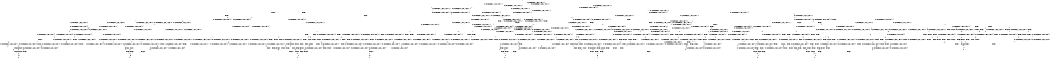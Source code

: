 digraph BCG {
size = "7, 10.5";
center = TRUE;
node [shape = circle];
0 [peripheries = 2];
0 -> 1 [label = "EX !0 !ATOMIC_EXCH_BRANCH (1, +0, FALSE, +0, 1, TRUE) !{0, 1, 2}"];
0 -> 2 [label = "EX !2 !ATOMIC_EXCH_BRANCH (2, +1, TRUE, +0, 2, TRUE) !{0, 1, 2}"];
0 -> 3 [label = "EX !1 !ATOMIC_EXCH_BRANCH (1, +1, TRUE, +0, 2, TRUE) !{0, 1, 2}"];
0 -> 4 [label = "EX !0 !ATOMIC_EXCH_BRANCH (1, +0, FALSE, +0, 1, TRUE) !{0, 1, 2}"];
1 -> 1 [label = "EX !0 !ATOMIC_EXCH_BRANCH (1, +0, FALSE, +0, 1, TRUE) !{0, 1, 2}"];
1 -> 5 [label = "EX !2 !ATOMIC_EXCH_BRANCH (2, +1, TRUE, +0, 2, TRUE) !{0, 1, 2}"];
1 -> 6 [label = "EX !1 !ATOMIC_EXCH_BRANCH (1, +1, TRUE, +0, 2, TRUE) !{0, 1, 2}"];
1 -> 4 [label = "EX !0 !ATOMIC_EXCH_BRANCH (1, +0, FALSE, +0, 1, TRUE) !{0, 1, 2}"];
2 -> 7 [label = "EX !0 !ATOMIC_EXCH_BRANCH (1, +0, FALSE, +0, 1, TRUE) !{0, 1, 2}"];
2 -> 8 [label = "EX !1 !ATOMIC_EXCH_BRANCH (1, +1, TRUE, +0, 2, TRUE) !{0, 1, 2}"];
2 -> 9 [label = "TERMINATE !2"];
2 -> 10 [label = "EX !0 !ATOMIC_EXCH_BRANCH (1, +0, FALSE, +0, 1, TRUE) !{0, 1, 2}"];
3 -> 11 [label = "EX !0 !ATOMIC_EXCH_BRANCH (1, +0, FALSE, +0, 1, FALSE) !{0, 1, 2}"];
3 -> 12 [label = "EX !2 !ATOMIC_EXCH_BRANCH (2, +1, TRUE, +0, 2, TRUE) !{0, 1, 2}"];
3 -> 13 [label = "TERMINATE !1"];
3 -> 14 [label = "EX !0 !ATOMIC_EXCH_BRANCH (1, +0, FALSE, +0, 1, FALSE) !{0, 1, 2}"];
4 -> 15 [label = "EX !1 !ATOMIC_EXCH_BRANCH (1, +1, TRUE, +0, 2, TRUE) !{0, 1, 2}"];
4 -> 4 [label = "EX !0 !ATOMIC_EXCH_BRANCH (1, +0, FALSE, +0, 1, TRUE) !{0, 1, 2}"];
4 -> 16 [label = "EX !2 !ATOMIC_EXCH_BRANCH (2, +1, TRUE, +0, 2, TRUE) !{0, 1, 2}"];
4 -> 17 [label = "EX !1 !ATOMIC_EXCH_BRANCH (1, +1, TRUE, +0, 2, TRUE) !{0, 1, 2}"];
5 -> 7 [label = "EX !0 !ATOMIC_EXCH_BRANCH (1, +0, FALSE, +0, 1, TRUE) !{0, 1, 2}"];
5 -> 18 [label = "EX !1 !ATOMIC_EXCH_BRANCH (1, +1, TRUE, +0, 2, TRUE) !{0, 1, 2}"];
5 -> 19 [label = "TERMINATE !2"];
5 -> 10 [label = "EX !0 !ATOMIC_EXCH_BRANCH (1, +0, FALSE, +0, 1, TRUE) !{0, 1, 2}"];
6 -> 11 [label = "EX !0 !ATOMIC_EXCH_BRANCH (1, +0, FALSE, +0, 1, FALSE) !{0, 1, 2}"];
6 -> 20 [label = "EX !2 !ATOMIC_EXCH_BRANCH (2, +1, TRUE, +0, 2, TRUE) !{0, 1, 2}"];
6 -> 21 [label = "TERMINATE !1"];
6 -> 14 [label = "EX !0 !ATOMIC_EXCH_BRANCH (1, +0, FALSE, +0, 1, FALSE) !{0, 1, 2}"];
7 -> 7 [label = "EX !0 !ATOMIC_EXCH_BRANCH (1, +0, FALSE, +0, 1, TRUE) !{0, 1, 2}"];
7 -> 18 [label = "EX !1 !ATOMIC_EXCH_BRANCH (1, +1, TRUE, +0, 2, TRUE) !{0, 1, 2}"];
7 -> 19 [label = "TERMINATE !2"];
7 -> 10 [label = "EX !0 !ATOMIC_EXCH_BRANCH (1, +0, FALSE, +0, 1, TRUE) !{0, 1, 2}"];
8 -> 22 [label = "EX !0 !ATOMIC_EXCH_BRANCH (1, +0, FALSE, +0, 1, FALSE) !{0, 1, 2}"];
8 -> 23 [label = "TERMINATE !2"];
8 -> 24 [label = "TERMINATE !1"];
8 -> 25 [label = "EX !0 !ATOMIC_EXCH_BRANCH (1, +0, FALSE, +0, 1, FALSE) !{0, 1, 2}"];
9 -> 26 [label = "EX !0 !ATOMIC_EXCH_BRANCH (1, +0, FALSE, +0, 1, TRUE) !{0, 1}"];
9 -> 27 [label = "EX !1 !ATOMIC_EXCH_BRANCH (1, +1, TRUE, +0, 2, TRUE) !{0, 1}"];
9 -> 28 [label = "EX !0 !ATOMIC_EXCH_BRANCH (1, +0, FALSE, +0, 1, TRUE) !{0, 1}"];
10 -> 29 [label = "EX !1 !ATOMIC_EXCH_BRANCH (1, +1, TRUE, +0, 2, TRUE) !{0, 1, 2}"];
10 -> 10 [label = "EX !0 !ATOMIC_EXCH_BRANCH (1, +0, FALSE, +0, 1, TRUE) !{0, 1, 2}"];
10 -> 30 [label = "EX !1 !ATOMIC_EXCH_BRANCH (1, +1, TRUE, +0, 2, TRUE) !{0, 1, 2}"];
10 -> 31 [label = "TERMINATE !2"];
11 -> 32 [label = "EX !0 !ATOMIC_EXCH_BRANCH (2, +0, FALSE, +0, 1, TRUE) !{0, 1, 2}"];
11 -> 33 [label = "EX !2 !ATOMIC_EXCH_BRANCH (2, +1, TRUE, +0, 2, TRUE) !{0, 1, 2}"];
11 -> 34 [label = "TERMINATE !1"];
11 -> 35 [label = "EX !0 !ATOMIC_EXCH_BRANCH (2, +0, FALSE, +0, 1, TRUE) !{0, 1, 2}"];
12 -> 22 [label = "EX !0 !ATOMIC_EXCH_BRANCH (1, +0, FALSE, +0, 1, FALSE) !{0, 1, 2}"];
12 -> 23 [label = "TERMINATE !2"];
12 -> 24 [label = "TERMINATE !1"];
12 -> 25 [label = "EX !0 !ATOMIC_EXCH_BRANCH (1, +0, FALSE, +0, 1, FALSE) !{0, 1, 2}"];
13 -> 36 [label = "EX !0 !ATOMIC_EXCH_BRANCH (1, +0, FALSE, +0, 1, FALSE) !{0, 2}"];
13 -> 37 [label = "EX !2 !ATOMIC_EXCH_BRANCH (2, +1, TRUE, +0, 2, TRUE) !{0, 2}"];
13 -> 38 [label = "EX !0 !ATOMIC_EXCH_BRANCH (1, +0, FALSE, +0, 1, FALSE) !{0, 2}"];
14 -> 35 [label = "EX !0 !ATOMIC_EXCH_BRANCH (2, +0, FALSE, +0, 1, TRUE) !{0, 1, 2}"];
14 -> 39 [label = "EX !2 !ATOMIC_EXCH_BRANCH (2, +1, TRUE, +0, 2, TRUE) !{0, 1, 2}"];
14 -> 40 [label = "TERMINATE !1"];
15 -> 41 [label = "EX !2 !ATOMIC_EXCH_BRANCH (2, +1, TRUE, +0, 2, TRUE) !{0, 1, 2}"];
15 -> 42 [label = "EX !0 !ATOMIC_EXCH_BRANCH (1, +0, FALSE, +0, 1, FALSE) !{0, 1, 2}"];
15 -> 43 [label = "EX !2 !ATOMIC_EXCH_BRANCH (2, +1, TRUE, +0, 2, TRUE) !{0, 1, 2}"];
15 -> 44 [label = "TERMINATE !1"];
16 -> 29 [label = "EX !1 !ATOMIC_EXCH_BRANCH (1, +1, TRUE, +0, 2, TRUE) !{0, 1, 2}"];
16 -> 10 [label = "EX !0 !ATOMIC_EXCH_BRANCH (1, +0, FALSE, +0, 1, TRUE) !{0, 1, 2}"];
16 -> 30 [label = "EX !1 !ATOMIC_EXCH_BRANCH (1, +1, TRUE, +0, 2, TRUE) !{0, 1, 2}"];
16 -> 31 [label = "TERMINATE !2"];
17 -> 14 [label = "EX !0 !ATOMIC_EXCH_BRANCH (1, +0, FALSE, +0, 1, FALSE) !{0, 1, 2}"];
17 -> 45 [label = "EX !2 !ATOMIC_EXCH_BRANCH (2, +1, TRUE, +0, 2, TRUE) !{0, 1, 2}"];
17 -> 46 [label = "TERMINATE !1"];
18 -> 22 [label = "EX !0 !ATOMIC_EXCH_BRANCH (1, +0, FALSE, +0, 1, FALSE) !{0, 1, 2}"];
18 -> 47 [label = "TERMINATE !2"];
18 -> 48 [label = "TERMINATE !1"];
18 -> 25 [label = "EX !0 !ATOMIC_EXCH_BRANCH (1, +0, FALSE, +0, 1, FALSE) !{0, 1, 2}"];
19 -> 26 [label = "EX !0 !ATOMIC_EXCH_BRANCH (1, +0, FALSE, +0, 1, TRUE) !{0, 1}"];
19 -> 49 [label = "EX !1 !ATOMIC_EXCH_BRANCH (1, +1, TRUE, +0, 2, TRUE) !{0, 1}"];
19 -> 28 [label = "EX !0 !ATOMIC_EXCH_BRANCH (1, +0, FALSE, +0, 1, TRUE) !{0, 1}"];
20 -> 22 [label = "EX !0 !ATOMIC_EXCH_BRANCH (1, +0, FALSE, +0, 1, FALSE) !{0, 1, 2}"];
20 -> 47 [label = "TERMINATE !2"];
20 -> 48 [label = "TERMINATE !1"];
20 -> 25 [label = "EX !0 !ATOMIC_EXCH_BRANCH (1, +0, FALSE, +0, 1, FALSE) !{0, 1, 2}"];
21 -> 36 [label = "EX !0 !ATOMIC_EXCH_BRANCH (1, +0, FALSE, +0, 1, FALSE) !{0, 2}"];
21 -> 50 [label = "EX !2 !ATOMIC_EXCH_BRANCH (2, +1, TRUE, +0, 2, TRUE) !{0, 2}"];
21 -> 38 [label = "EX !0 !ATOMIC_EXCH_BRANCH (1, +0, FALSE, +0, 1, FALSE) !{0, 2}"];
22 -> 51 [label = "EX !0 !ATOMIC_EXCH_BRANCH (2, +0, FALSE, +0, 1, FALSE) !{0, 1, 2}"];
22 -> 52 [label = "TERMINATE !2"];
22 -> 53 [label = "TERMINATE !1"];
22 -> 54 [label = "EX !0 !ATOMIC_EXCH_BRANCH (2, +0, FALSE, +0, 1, FALSE) !{0, 1, 2}"];
23 -> 55 [label = "EX !0 !ATOMIC_EXCH_BRANCH (1, +0, FALSE, +0, 1, FALSE) !{0, 1}"];
23 -> 56 [label = "TERMINATE !1"];
23 -> 57 [label = "EX !0 !ATOMIC_EXCH_BRANCH (1, +0, FALSE, +0, 1, FALSE) !{0, 1}"];
24 -> 58 [label = "EX !0 !ATOMIC_EXCH_BRANCH (1, +0, FALSE, +0, 1, FALSE) !{0, 2}"];
24 -> 56 [label = "TERMINATE !2"];
24 -> 59 [label = "EX !0 !ATOMIC_EXCH_BRANCH (1, +0, FALSE, +0, 1, FALSE) !{0, 2}"];
25 -> 54 [label = "EX !0 !ATOMIC_EXCH_BRANCH (2, +0, FALSE, +0, 1, FALSE) !{0, 1, 2}"];
25 -> 60 [label = "TERMINATE !2"];
25 -> 61 [label = "TERMINATE !1"];
26 -> 26 [label = "EX !0 !ATOMIC_EXCH_BRANCH (1, +0, FALSE, +0, 1, TRUE) !{0, 1}"];
26 -> 49 [label = "EX !1 !ATOMIC_EXCH_BRANCH (1, +1, TRUE, +0, 2, TRUE) !{0, 1}"];
26 -> 28 [label = "EX !0 !ATOMIC_EXCH_BRANCH (1, +0, FALSE, +0, 1, TRUE) !{0, 1}"];
27 -> 55 [label = "EX !0 !ATOMIC_EXCH_BRANCH (1, +0, FALSE, +0, 1, FALSE) !{0, 1}"];
27 -> 56 [label = "TERMINATE !1"];
27 -> 57 [label = "EX !0 !ATOMIC_EXCH_BRANCH (1, +0, FALSE, +0, 1, FALSE) !{0, 1}"];
28 -> 62 [label = "EX !1 !ATOMIC_EXCH_BRANCH (1, +1, TRUE, +0, 2, TRUE) !{0, 1}"];
28 -> 28 [label = "EX !0 !ATOMIC_EXCH_BRANCH (1, +0, FALSE, +0, 1, TRUE) !{0, 1}"];
28 -> 63 [label = "EX !1 !ATOMIC_EXCH_BRANCH (1, +1, TRUE, +0, 2, TRUE) !{0, 1}"];
29 -> 64 [label = "EX !0 !ATOMIC_EXCH_BRANCH (1, +0, FALSE, +0, 1, FALSE) !{0, 1, 2}"];
29 -> 65 [label = "TERMINATE !2"];
29 -> 66 [label = "TERMINATE !1"];
30 -> 25 [label = "EX !0 !ATOMIC_EXCH_BRANCH (1, +0, FALSE, +0, 1, FALSE) !{0, 1, 2}"];
30 -> 67 [label = "TERMINATE !2"];
30 -> 68 [label = "TERMINATE !1"];
31 -> 69 [label = "EX !0 !ATOMIC_EXCH_BRANCH (1, +0, FALSE, +0, 1, TRUE) !{0, 1}"];
31 -> 70 [label = "EX !1 !ATOMIC_EXCH_BRANCH (1, +1, TRUE, +0, 2, TRUE) !{0, 1}"];
32 -> 11 [label = "EX !0 !ATOMIC_EXCH_BRANCH (1, +0, FALSE, +0, 1, FALSE) !{0, 1, 2}"];
32 -> 20 [label = "EX !2 !ATOMIC_EXCH_BRANCH (2, +1, TRUE, +0, 2, TRUE) !{0, 1, 2}"];
32 -> 21 [label = "TERMINATE !1"];
32 -> 14 [label = "EX !0 !ATOMIC_EXCH_BRANCH (1, +0, FALSE, +0, 1, FALSE) !{0, 1, 2}"];
33 -> 51 [label = "EX !0 !ATOMIC_EXCH_BRANCH (2, +0, FALSE, +0, 1, FALSE) !{0, 1, 2}"];
33 -> 52 [label = "TERMINATE !2"];
33 -> 53 [label = "TERMINATE !1"];
33 -> 54 [label = "EX !0 !ATOMIC_EXCH_BRANCH (2, +0, FALSE, +0, 1, FALSE) !{0, 1, 2}"];
34 -> 71 [label = "EX !0 !ATOMIC_EXCH_BRANCH (2, +0, FALSE, +0, 1, TRUE) !{0, 2}"];
34 -> 72 [label = "EX !2 !ATOMIC_EXCH_BRANCH (2, +1, TRUE, +0, 2, TRUE) !{0, 2}"];
34 -> 73 [label = "EX !0 !ATOMIC_EXCH_BRANCH (2, +0, FALSE, +0, 1, TRUE) !{0, 2}"];
35 -> 14 [label = "EX !0 !ATOMIC_EXCH_BRANCH (1, +0, FALSE, +0, 1, FALSE) !{0, 1, 2}"];
35 -> 45 [label = "EX !2 !ATOMIC_EXCH_BRANCH (2, +1, TRUE, +0, 2, TRUE) !{0, 1, 2}"];
35 -> 46 [label = "TERMINATE !1"];
36 -> 71 [label = "EX !0 !ATOMIC_EXCH_BRANCH (2, +0, FALSE, +0, 1, TRUE) !{0, 2}"];
36 -> 72 [label = "EX !2 !ATOMIC_EXCH_BRANCH (2, +1, TRUE, +0, 2, TRUE) !{0, 2}"];
36 -> 73 [label = "EX !0 !ATOMIC_EXCH_BRANCH (2, +0, FALSE, +0, 1, TRUE) !{0, 2}"];
37 -> 58 [label = "EX !0 !ATOMIC_EXCH_BRANCH (1, +0, FALSE, +0, 1, FALSE) !{0, 2}"];
37 -> 56 [label = "TERMINATE !2"];
37 -> 59 [label = "EX !0 !ATOMIC_EXCH_BRANCH (1, +0, FALSE, +0, 1, FALSE) !{0, 2}"];
38 -> 74 [label = "EX !2 !ATOMIC_EXCH_BRANCH (2, +1, TRUE, +0, 2, TRUE) !{0, 2}"];
38 -> 73 [label = "EX !0 !ATOMIC_EXCH_BRANCH (2, +0, FALSE, +0, 1, TRUE) !{0, 2}"];
38 -> 75 [label = "EX !2 !ATOMIC_EXCH_BRANCH (2, +1, TRUE, +0, 2, TRUE) !{0, 2}"];
39 -> 54 [label = "EX !0 !ATOMIC_EXCH_BRANCH (2, +0, FALSE, +0, 1, FALSE) !{0, 1, 2}"];
39 -> 60 [label = "TERMINATE !2"];
39 -> 61 [label = "TERMINATE !1"];
40 -> 76 [label = "EX !0 !ATOMIC_EXCH_BRANCH (2, +0, FALSE, +0, 1, TRUE) !{0, 2}"];
40 -> 77 [label = "EX !2 !ATOMIC_EXCH_BRANCH (2, +1, TRUE, +0, 2, TRUE) !{0, 2}"];
41 -> 78 [label = "EX !0 !ATOMIC_EXCH_BRANCH (1, +0, FALSE, +0, 1, FALSE) !{0, 1, 2}"];
41 -> 79 [label = "TERMINATE !2"];
41 -> 80 [label = "TERMINATE !1"];
41 -> 25 [label = "EX !0 !ATOMIC_EXCH_BRANCH (1, +0, FALSE, +0, 1, FALSE) !{0, 1, 2}"];
42 -> 81 [label = "EX !2 !ATOMIC_EXCH_BRANCH (2, +1, TRUE, +0, 2, TRUE) !{0, 1, 2}"];
42 -> 82 [label = "EX !0 !ATOMIC_EXCH_BRANCH (2, +0, FALSE, +0, 1, TRUE) !{0, 1, 2}"];
42 -> 83 [label = "EX !2 !ATOMIC_EXCH_BRANCH (2, +1, TRUE, +0, 2, TRUE) !{0, 1, 2}"];
42 -> 84 [label = "TERMINATE !1"];
43 -> 64 [label = "EX !0 !ATOMIC_EXCH_BRANCH (1, +0, FALSE, +0, 1, FALSE) !{0, 1, 2}"];
43 -> 65 [label = "TERMINATE !2"];
43 -> 66 [label = "TERMINATE !1"];
44 -> 85 [label = "EX !0 !ATOMIC_EXCH_BRANCH (1, +0, FALSE, +0, 1, FALSE) !{0, 2}"];
44 -> 86 [label = "EX !2 !ATOMIC_EXCH_BRANCH (2, +1, TRUE, +0, 2, TRUE) !{0, 2}"];
45 -> 25 [label = "EX !0 !ATOMIC_EXCH_BRANCH (1, +0, FALSE, +0, 1, FALSE) !{0, 1, 2}"];
45 -> 67 [label = "TERMINATE !2"];
45 -> 68 [label = "TERMINATE !1"];
46 -> 87 [label = "EX !0 !ATOMIC_EXCH_BRANCH (1, +0, FALSE, +0, 1, FALSE) !{0, 2}"];
46 -> 88 [label = "EX !2 !ATOMIC_EXCH_BRANCH (2, +1, TRUE, +0, 2, TRUE) !{0, 2}"];
47 -> 55 [label = "EX !0 !ATOMIC_EXCH_BRANCH (1, +0, FALSE, +0, 1, FALSE) !{0, 1}"];
47 -> 89 [label = "TERMINATE !1"];
47 -> 57 [label = "EX !0 !ATOMIC_EXCH_BRANCH (1, +0, FALSE, +0, 1, FALSE) !{0, 1}"];
48 -> 58 [label = "EX !0 !ATOMIC_EXCH_BRANCH (1, +0, FALSE, +0, 1, FALSE) !{0, 2}"];
48 -> 89 [label = "TERMINATE !2"];
48 -> 59 [label = "EX !0 !ATOMIC_EXCH_BRANCH (1, +0, FALSE, +0, 1, FALSE) !{0, 2}"];
49 -> 55 [label = "EX !0 !ATOMIC_EXCH_BRANCH (1, +0, FALSE, +0, 1, FALSE) !{0, 1}"];
49 -> 89 [label = "TERMINATE !1"];
49 -> 57 [label = "EX !0 !ATOMIC_EXCH_BRANCH (1, +0, FALSE, +0, 1, FALSE) !{0, 1}"];
50 -> 58 [label = "EX !0 !ATOMIC_EXCH_BRANCH (1, +0, FALSE, +0, 1, FALSE) !{0, 2}"];
50 -> 89 [label = "TERMINATE !2"];
50 -> 59 [label = "EX !0 !ATOMIC_EXCH_BRANCH (1, +0, FALSE, +0, 1, FALSE) !{0, 2}"];
51 -> 90 [label = "TERMINATE !0"];
51 -> 91 [label = "TERMINATE !2"];
51 -> 92 [label = "TERMINATE !1"];
52 -> 93 [label = "EX !0 !ATOMIC_EXCH_BRANCH (2, +0, FALSE, +0, 1, FALSE) !{0, 1}"];
52 -> 94 [label = "TERMINATE !1"];
52 -> 95 [label = "EX !0 !ATOMIC_EXCH_BRANCH (2, +0, FALSE, +0, 1, FALSE) !{0, 1}"];
53 -> 96 [label = "EX !0 !ATOMIC_EXCH_BRANCH (2, +0, FALSE, +0, 1, FALSE) !{0, 2}"];
53 -> 94 [label = "TERMINATE !2"];
53 -> 97 [label = "EX !0 !ATOMIC_EXCH_BRANCH (2, +0, FALSE, +0, 1, FALSE) !{0, 2}"];
54 -> 98 [label = "TERMINATE !0"];
54 -> 99 [label = "TERMINATE !2"];
54 -> 100 [label = "TERMINATE !1"];
55 -> 93 [label = "EX !0 !ATOMIC_EXCH_BRANCH (2, +0, FALSE, +0, 1, FALSE) !{0, 1}"];
55 -> 94 [label = "TERMINATE !1"];
55 -> 95 [label = "EX !0 !ATOMIC_EXCH_BRANCH (2, +0, FALSE, +0, 1, FALSE) !{0, 1}"];
56 -> 101 [label = "EX !0 !ATOMIC_EXCH_BRANCH (1, +0, FALSE, +0, 1, FALSE) !{0}"];
56 -> 102 [label = "EX !0 !ATOMIC_EXCH_BRANCH (1, +0, FALSE, +0, 1, FALSE) !{0}"];
57 -> 95 [label = "EX !0 !ATOMIC_EXCH_BRANCH (2, +0, FALSE, +0, 1, FALSE) !{0, 1}"];
57 -> 103 [label = "TERMINATE !1"];
58 -> 96 [label = "EX !0 !ATOMIC_EXCH_BRANCH (2, +0, FALSE, +0, 1, FALSE) !{0, 2}"];
58 -> 94 [label = "TERMINATE !2"];
58 -> 97 [label = "EX !0 !ATOMIC_EXCH_BRANCH (2, +0, FALSE, +0, 1, FALSE) !{0, 2}"];
59 -> 97 [label = "EX !0 !ATOMIC_EXCH_BRANCH (2, +0, FALSE, +0, 1, FALSE) !{0, 2}"];
59 -> 104 [label = "TERMINATE !2"];
60 -> 105 [label = "EX !0 !ATOMIC_EXCH_BRANCH (2, +0, FALSE, +0, 1, FALSE) !{0, 1}"];
60 -> 106 [label = "TERMINATE !1"];
61 -> 107 [label = "EX !0 !ATOMIC_EXCH_BRANCH (2, +0, FALSE, +0, 1, FALSE) !{0, 2}"];
61 -> 106 [label = "TERMINATE !2"];
62 -> 108 [label = "EX !0 !ATOMIC_EXCH_BRANCH (1, +0, FALSE, +0, 1, FALSE) !{0, 1}"];
62 -> 109 [label = "TERMINATE !1"];
62 -> 57 [label = "EX !0 !ATOMIC_EXCH_BRANCH (1, +0, FALSE, +0, 1, FALSE) !{0, 1}"];
63 -> 57 [label = "EX !0 !ATOMIC_EXCH_BRANCH (1, +0, FALSE, +0, 1, FALSE) !{0, 1}"];
63 -> 110 [label = "TERMINATE !1"];
64 -> 111 [label = "EX !0 !ATOMIC_EXCH_BRANCH (2, +0, FALSE, +0, 1, FALSE) !{0, 1, 2}"];
64 -> 112 [label = "TERMINATE !2"];
64 -> 113 [label = "TERMINATE !1"];
65 -> 114 [label = "EX !0 !ATOMIC_EXCH_BRANCH (1, +0, FALSE, +0, 1, FALSE) !{0, 1}"];
65 -> 115 [label = "TERMINATE !1"];
66 -> 116 [label = "EX !0 !ATOMIC_EXCH_BRANCH (1, +0, FALSE, +0, 1, FALSE) !{0, 2}"];
66 -> 115 [label = "TERMINATE !2"];
67 -> 117 [label = "EX !0 !ATOMIC_EXCH_BRANCH (1, +0, FALSE, +0, 1, FALSE) !{0, 1}"];
67 -> 118 [label = "TERMINATE !1"];
68 -> 119 [label = "EX !0 !ATOMIC_EXCH_BRANCH (1, +0, FALSE, +0, 1, FALSE) !{0, 2}"];
68 -> 118 [label = "TERMINATE !2"];
69 -> 69 [label = "EX !0 !ATOMIC_EXCH_BRANCH (1, +0, FALSE, +0, 1, TRUE) !{0, 1}"];
69 -> 70 [label = "EX !1 !ATOMIC_EXCH_BRANCH (1, +1, TRUE, +0, 2, TRUE) !{0, 1}"];
70 -> 117 [label = "EX !0 !ATOMIC_EXCH_BRANCH (1, +0, FALSE, +0, 1, FALSE) !{0, 1}"];
70 -> 118 [label = "TERMINATE !1"];
71 -> 36 [label = "EX !0 !ATOMIC_EXCH_BRANCH (1, +0, FALSE, +0, 1, FALSE) !{0, 2}"];
71 -> 50 [label = "EX !2 !ATOMIC_EXCH_BRANCH (2, +1, TRUE, +0, 2, TRUE) !{0, 2}"];
71 -> 38 [label = "EX !0 !ATOMIC_EXCH_BRANCH (1, +0, FALSE, +0, 1, FALSE) !{0, 2}"];
72 -> 96 [label = "EX !0 !ATOMIC_EXCH_BRANCH (2, +0, FALSE, +0, 1, FALSE) !{0, 2}"];
72 -> 94 [label = "TERMINATE !2"];
72 -> 97 [label = "EX !0 !ATOMIC_EXCH_BRANCH (2, +0, FALSE, +0, 1, FALSE) !{0, 2}"];
73 -> 120 [label = "EX !2 !ATOMIC_EXCH_BRANCH (2, +1, TRUE, +0, 2, TRUE) !{0, 2}"];
73 -> 38 [label = "EX !0 !ATOMIC_EXCH_BRANCH (1, +0, FALSE, +0, 1, FALSE) !{0, 2}"];
73 -> 121 [label = "EX !2 !ATOMIC_EXCH_BRANCH (2, +1, TRUE, +0, 2, TRUE) !{0, 2}"];
74 -> 122 [label = "EX !0 !ATOMIC_EXCH_BRANCH (2, +0, FALSE, +0, 1, FALSE) !{0, 2}"];
74 -> 123 [label = "TERMINATE !2"];
74 -> 97 [label = "EX !0 !ATOMIC_EXCH_BRANCH (2, +0, FALSE, +0, 1, FALSE) !{0, 2}"];
75 -> 97 [label = "EX !0 !ATOMIC_EXCH_BRANCH (2, +0, FALSE, +0, 1, FALSE) !{0, 2}"];
75 -> 104 [label = "TERMINATE !2"];
76 -> 87 [label = "EX !0 !ATOMIC_EXCH_BRANCH (1, +0, FALSE, +0, 1, FALSE) !{0, 2}"];
76 -> 88 [label = "EX !2 !ATOMIC_EXCH_BRANCH (2, +1, TRUE, +0, 2, TRUE) !{0, 2}"];
77 -> 107 [label = "EX !0 !ATOMIC_EXCH_BRANCH (2, +0, FALSE, +0, 1, FALSE) !{0, 2}"];
77 -> 106 [label = "TERMINATE !2"];
78 -> 124 [label = "EX !0 !ATOMIC_EXCH_BRANCH (2, +0, FALSE, +0, 1, FALSE) !{0, 1, 2}"];
78 -> 125 [label = "TERMINATE !2"];
78 -> 126 [label = "TERMINATE !1"];
78 -> 54 [label = "EX !0 !ATOMIC_EXCH_BRANCH (2, +0, FALSE, +0, 1, FALSE) !{0, 1, 2}"];
79 -> 127 [label = "EX !0 !ATOMIC_EXCH_BRANCH (1, +0, FALSE, +0, 1, FALSE) !{0, 1}"];
79 -> 128 [label = "TERMINATE !1"];
80 -> 129 [label = "EX !0 !ATOMIC_EXCH_BRANCH (1, +0, FALSE, +0, 1, FALSE) !{0, 2}"];
80 -> 128 [label = "TERMINATE !2"];
81 -> 124 [label = "EX !0 !ATOMIC_EXCH_BRANCH (2, +0, FALSE, +0, 1, FALSE) !{0, 1, 2}"];
81 -> 125 [label = "TERMINATE !2"];
81 -> 126 [label = "TERMINATE !1"];
81 -> 54 [label = "EX !0 !ATOMIC_EXCH_BRANCH (2, +0, FALSE, +0, 1, FALSE) !{0, 1, 2}"];
82 -> 41 [label = "EX !2 !ATOMIC_EXCH_BRANCH (2, +1, TRUE, +0, 2, TRUE) !{0, 1, 2}"];
82 -> 42 [label = "EX !0 !ATOMIC_EXCH_BRANCH (1, +0, FALSE, +0, 1, FALSE) !{0, 1, 2}"];
82 -> 43 [label = "EX !2 !ATOMIC_EXCH_BRANCH (2, +1, TRUE, +0, 2, TRUE) !{0, 1, 2}"];
82 -> 44 [label = "TERMINATE !1"];
83 -> 111 [label = "EX !0 !ATOMIC_EXCH_BRANCH (2, +0, FALSE, +0, 1, FALSE) !{0, 1, 2}"];
83 -> 112 [label = "TERMINATE !2"];
83 -> 113 [label = "TERMINATE !1"];
84 -> 130 [label = "EX !0 !ATOMIC_EXCH_BRANCH (2, +0, FALSE, +0, 1, TRUE) !{0, 2}"];
84 -> 131 [label = "EX !2 !ATOMIC_EXCH_BRANCH (2, +1, TRUE, +0, 2, TRUE) !{0, 2}"];
85 -> 130 [label = "EX !0 !ATOMIC_EXCH_BRANCH (2, +0, FALSE, +0, 1, TRUE) !{0, 2}"];
85 -> 131 [label = "EX !2 !ATOMIC_EXCH_BRANCH (2, +1, TRUE, +0, 2, TRUE) !{0, 2}"];
86 -> 116 [label = "EX !0 !ATOMIC_EXCH_BRANCH (1, +0, FALSE, +0, 1, FALSE) !{0, 2}"];
86 -> 115 [label = "TERMINATE !2"];
87 -> 76 [label = "EX !0 !ATOMIC_EXCH_BRANCH (2, +0, FALSE, +0, 1, TRUE) !{0, 2}"];
87 -> 77 [label = "EX !2 !ATOMIC_EXCH_BRANCH (2, +1, TRUE, +0, 2, TRUE) !{0, 2}"];
88 -> 119 [label = "EX !0 !ATOMIC_EXCH_BRANCH (1, +0, FALSE, +0, 1, FALSE) !{0, 2}"];
88 -> 118 [label = "TERMINATE !2"];
89 -> 101 [label = "EX !0 !ATOMIC_EXCH_BRANCH (1, +0, FALSE, +0, 1, FALSE) !{0}"];
89 -> 102 [label = "EX !0 !ATOMIC_EXCH_BRANCH (1, +0, FALSE, +0, 1, FALSE) !{0}"];
90 -> 132 [label = "TERMINATE !2"];
90 -> 133 [label = "TERMINATE !1"];
91 -> 132 [label = "TERMINATE !0"];
91 -> 134 [label = "TERMINATE !1"];
92 -> 133 [label = "TERMINATE !0"];
92 -> 134 [label = "TERMINATE !2"];
93 -> 132 [label = "TERMINATE !0"];
93 -> 134 [label = "TERMINATE !1"];
94 -> 135 [label = "EX !0 !ATOMIC_EXCH_BRANCH (2, +0, FALSE, +0, 1, FALSE) !{0}"];
94 -> 136 [label = "EX !0 !ATOMIC_EXCH_BRANCH (2, +0, FALSE, +0, 1, FALSE) !{0}"];
95 -> 137 [label = "TERMINATE !0"];
95 -> 138 [label = "TERMINATE !1"];
96 -> 133 [label = "TERMINATE !0"];
96 -> 134 [label = "TERMINATE !2"];
97 -> 139 [label = "TERMINATE !0"];
97 -> 140 [label = "TERMINATE !2"];
98 -> 141 [label = "TERMINATE !2"];
98 -> 142 [label = "TERMINATE !1"];
99 -> 141 [label = "TERMINATE !0"];
99 -> 143 [label = "TERMINATE !1"];
100 -> 142 [label = "TERMINATE !0"];
100 -> 143 [label = "TERMINATE !2"];
101 -> 135 [label = "EX !0 !ATOMIC_EXCH_BRANCH (2, +0, FALSE, +0, 1, FALSE) !{0}"];
101 -> 136 [label = "EX !0 !ATOMIC_EXCH_BRANCH (2, +0, FALSE, +0, 1, FALSE) !{0}"];
102 -> 136 [label = "EX !0 !ATOMIC_EXCH_BRANCH (2, +0, FALSE, +0, 1, FALSE) !{0}"];
103 -> 144 [label = "EX !0 !ATOMIC_EXCH_BRANCH (2, +0, FALSE, +0, 1, FALSE) !{0}"];
104 -> 145 [label = "EX !0 !ATOMIC_EXCH_BRANCH (2, +0, FALSE, +0, 1, FALSE) !{0}"];
105 -> 141 [label = "TERMINATE !0"];
105 -> 143 [label = "TERMINATE !1"];
106 -> 146 [label = "EX !0 !ATOMIC_EXCH_BRANCH (2, +0, FALSE, +0, 1, FALSE) !{0}"];
107 -> 142 [label = "TERMINATE !0"];
107 -> 143 [label = "TERMINATE !2"];
108 -> 147 [label = "EX !0 !ATOMIC_EXCH_BRANCH (2, +0, FALSE, +0, 1, FALSE) !{0, 1}"];
108 -> 148 [label = "TERMINATE !1"];
108 -> 95 [label = "EX !0 !ATOMIC_EXCH_BRANCH (2, +0, FALSE, +0, 1, FALSE) !{0, 1}"];
109 -> 149 [label = "EX !0 !ATOMIC_EXCH_BRANCH (1, +0, FALSE, +0, 1, FALSE) !{0}"];
110 -> 150 [label = "EX !0 !ATOMIC_EXCH_BRANCH (1, +0, FALSE, +0, 1, FALSE) !{0}"];
111 -> 151 [label = "TERMINATE !0"];
111 -> 152 [label = "TERMINATE !2"];
111 -> 153 [label = "TERMINATE !1"];
112 -> 154 [label = "EX !0 !ATOMIC_EXCH_BRANCH (2, +0, FALSE, +0, 1, FALSE) !{0, 1}"];
112 -> 155 [label = "TERMINATE !1"];
113 -> 156 [label = "EX !0 !ATOMIC_EXCH_BRANCH (2, +0, FALSE, +0, 1, FALSE) !{0, 2}"];
113 -> 155 [label = "TERMINATE !2"];
114 -> 154 [label = "EX !0 !ATOMIC_EXCH_BRANCH (2, +0, FALSE, +0, 1, FALSE) !{0, 1}"];
114 -> 155 [label = "TERMINATE !1"];
115 -> 157 [label = "EX !0 !ATOMIC_EXCH_BRANCH (1, +0, FALSE, +0, 1, FALSE) !{0}"];
116 -> 156 [label = "EX !0 !ATOMIC_EXCH_BRANCH (2, +0, FALSE, +0, 1, FALSE) !{0, 2}"];
116 -> 155 [label = "TERMINATE !2"];
117 -> 105 [label = "EX !0 !ATOMIC_EXCH_BRANCH (2, +0, FALSE, +0, 1, FALSE) !{0, 1}"];
117 -> 106 [label = "TERMINATE !1"];
118 -> 158 [label = "EX !0 !ATOMIC_EXCH_BRANCH (1, +0, FALSE, +0, 1, FALSE) !{0}"];
119 -> 107 [label = "EX !0 !ATOMIC_EXCH_BRANCH (2, +0, FALSE, +0, 1, FALSE) !{0, 2}"];
119 -> 106 [label = "TERMINATE !2"];
120 -> 159 [label = "EX !0 !ATOMIC_EXCH_BRANCH (1, +0, FALSE, +0, 1, FALSE) !{0, 2}"];
120 -> 160 [label = "TERMINATE !2"];
120 -> 59 [label = "EX !0 !ATOMIC_EXCH_BRANCH (1, +0, FALSE, +0, 1, FALSE) !{0, 2}"];
121 -> 59 [label = "EX !0 !ATOMIC_EXCH_BRANCH (1, +0, FALSE, +0, 1, FALSE) !{0, 2}"];
121 -> 161 [label = "TERMINATE !2"];
122 -> 162 [label = "TERMINATE !0"];
122 -> 163 [label = "TERMINATE !2"];
123 -> 164 [label = "EX !0 !ATOMIC_EXCH_BRANCH (2, +0, FALSE, +0, 1, FALSE) !{0}"];
124 -> 165 [label = "TERMINATE !0"];
124 -> 166 [label = "TERMINATE !2"];
124 -> 167 [label = "TERMINATE !1"];
125 -> 168 [label = "EX !0 !ATOMIC_EXCH_BRANCH (2, +0, FALSE, +0, 1, FALSE) !{0, 1}"];
125 -> 169 [label = "TERMINATE !1"];
126 -> 170 [label = "EX !0 !ATOMIC_EXCH_BRANCH (2, +0, FALSE, +0, 1, FALSE) !{0, 2}"];
126 -> 169 [label = "TERMINATE !2"];
127 -> 168 [label = "EX !0 !ATOMIC_EXCH_BRANCH (2, +0, FALSE, +0, 1, FALSE) !{0, 1}"];
127 -> 169 [label = "TERMINATE !1"];
128 -> 171 [label = "EX !0 !ATOMIC_EXCH_BRANCH (1, +0, FALSE, +0, 1, FALSE) !{0}"];
129 -> 170 [label = "EX !0 !ATOMIC_EXCH_BRANCH (2, +0, FALSE, +0, 1, FALSE) !{0, 2}"];
129 -> 169 [label = "TERMINATE !2"];
130 -> 85 [label = "EX !0 !ATOMIC_EXCH_BRANCH (1, +0, FALSE, +0, 1, FALSE) !{0, 2}"];
130 -> 86 [label = "EX !2 !ATOMIC_EXCH_BRANCH (2, +1, TRUE, +0, 2, TRUE) !{0, 2}"];
131 -> 156 [label = "EX !0 !ATOMIC_EXCH_BRANCH (2, +0, FALSE, +0, 1, FALSE) !{0, 2}"];
131 -> 155 [label = "TERMINATE !2"];
132 -> 172 [label = "TERMINATE !1"];
133 -> 172 [label = "TERMINATE !2"];
134 -> 172 [label = "TERMINATE !0"];
135 -> 172 [label = "TERMINATE !0"];
136 -> 173 [label = "TERMINATE !0"];
137 -> 174 [label = "TERMINATE !1"];
138 -> 174 [label = "TERMINATE !0"];
139 -> 175 [label = "TERMINATE !2"];
140 -> 175 [label = "TERMINATE !0"];
141 -> 176 [label = "TERMINATE !1"];
142 -> 176 [label = "TERMINATE !2"];
143 -> 176 [label = "TERMINATE !0"];
144 -> 174 [label = "TERMINATE !0"];
145 -> 175 [label = "TERMINATE !0"];
146 -> 176 [label = "TERMINATE !0"];
147 -> 177 [label = "TERMINATE !0"];
147 -> 178 [label = "TERMINATE !1"];
148 -> 179 [label = "EX !0 !ATOMIC_EXCH_BRANCH (2, +0, FALSE, +0, 1, FALSE) !{0}"];
149 -> 179 [label = "EX !0 !ATOMIC_EXCH_BRANCH (2, +0, FALSE, +0, 1, FALSE) !{0}"];
150 -> 144 [label = "EX !0 !ATOMIC_EXCH_BRANCH (2, +0, FALSE, +0, 1, FALSE) !{0}"];
151 -> 180 [label = "TERMINATE !2"];
151 -> 181 [label = "TERMINATE !1"];
152 -> 180 [label = "TERMINATE !0"];
152 -> 182 [label = "TERMINATE !1"];
153 -> 181 [label = "TERMINATE !0"];
153 -> 182 [label = "TERMINATE !2"];
154 -> 180 [label = "TERMINATE !0"];
154 -> 182 [label = "TERMINATE !1"];
155 -> 183 [label = "EX !0 !ATOMIC_EXCH_BRANCH (2, +0, FALSE, +0, 1, FALSE) !{0}"];
156 -> 181 [label = "TERMINATE !0"];
156 -> 182 [label = "TERMINATE !2"];
157 -> 183 [label = "EX !0 !ATOMIC_EXCH_BRANCH (2, +0, FALSE, +0, 1, FALSE) !{0}"];
158 -> 146 [label = "EX !0 !ATOMIC_EXCH_BRANCH (2, +0, FALSE, +0, 1, FALSE) !{0}"];
159 -> 122 [label = "EX !0 !ATOMIC_EXCH_BRANCH (2, +0, FALSE, +0, 1, FALSE) !{0, 2}"];
159 -> 123 [label = "TERMINATE !2"];
159 -> 97 [label = "EX !0 !ATOMIC_EXCH_BRANCH (2, +0, FALSE, +0, 1, FALSE) !{0, 2}"];
160 -> 184 [label = "EX !0 !ATOMIC_EXCH_BRANCH (1, +0, FALSE, +0, 1, FALSE) !{0}"];
161 -> 185 [label = "EX !0 !ATOMIC_EXCH_BRANCH (1, +0, FALSE, +0, 1, FALSE) !{0}"];
162 -> 186 [label = "TERMINATE !2"];
163 -> 186 [label = "TERMINATE !0"];
164 -> 186 [label = "TERMINATE !0"];
165 -> 187 [label = "TERMINATE !2"];
165 -> 188 [label = "TERMINATE !1"];
166 -> 187 [label = "TERMINATE !0"];
166 -> 189 [label = "TERMINATE !1"];
167 -> 188 [label = "TERMINATE !0"];
167 -> 189 [label = "TERMINATE !2"];
168 -> 187 [label = "TERMINATE !0"];
168 -> 189 [label = "TERMINATE !1"];
169 -> 190 [label = "EX !0 !ATOMIC_EXCH_BRANCH (2, +0, FALSE, +0, 1, FALSE) !{0}"];
170 -> 188 [label = "TERMINATE !0"];
170 -> 189 [label = "TERMINATE !2"];
171 -> 190 [label = "EX !0 !ATOMIC_EXCH_BRANCH (2, +0, FALSE, +0, 1, FALSE) !{0}"];
172 -> 191 [label = "exit"];
173 -> 192 [label = "exit"];
174 -> 193 [label = "exit"];
175 -> 194 [label = "exit"];
176 -> 195 [label = "exit"];
177 -> 196 [label = "TERMINATE !1"];
178 -> 196 [label = "TERMINATE !0"];
179 -> 196 [label = "TERMINATE !0"];
180 -> 197 [label = "TERMINATE !1"];
181 -> 197 [label = "TERMINATE !2"];
182 -> 197 [label = "TERMINATE !0"];
183 -> 197 [label = "TERMINATE !0"];
184 -> 164 [label = "EX !0 !ATOMIC_EXCH_BRANCH (2, +0, FALSE, +0, 1, FALSE) !{0}"];
185 -> 145 [label = "EX !0 !ATOMIC_EXCH_BRANCH (2, +0, FALSE, +0, 1, FALSE) !{0}"];
186 -> 198 [label = "exit"];
187 -> 199 [label = "TERMINATE !1"];
188 -> 199 [label = "TERMINATE !2"];
189 -> 199 [label = "TERMINATE !0"];
190 -> 199 [label = "TERMINATE !0"];
196 -> 200 [label = "exit"];
197 -> 201 [label = "exit"];
199 -> 202 [label = "exit"];
}
